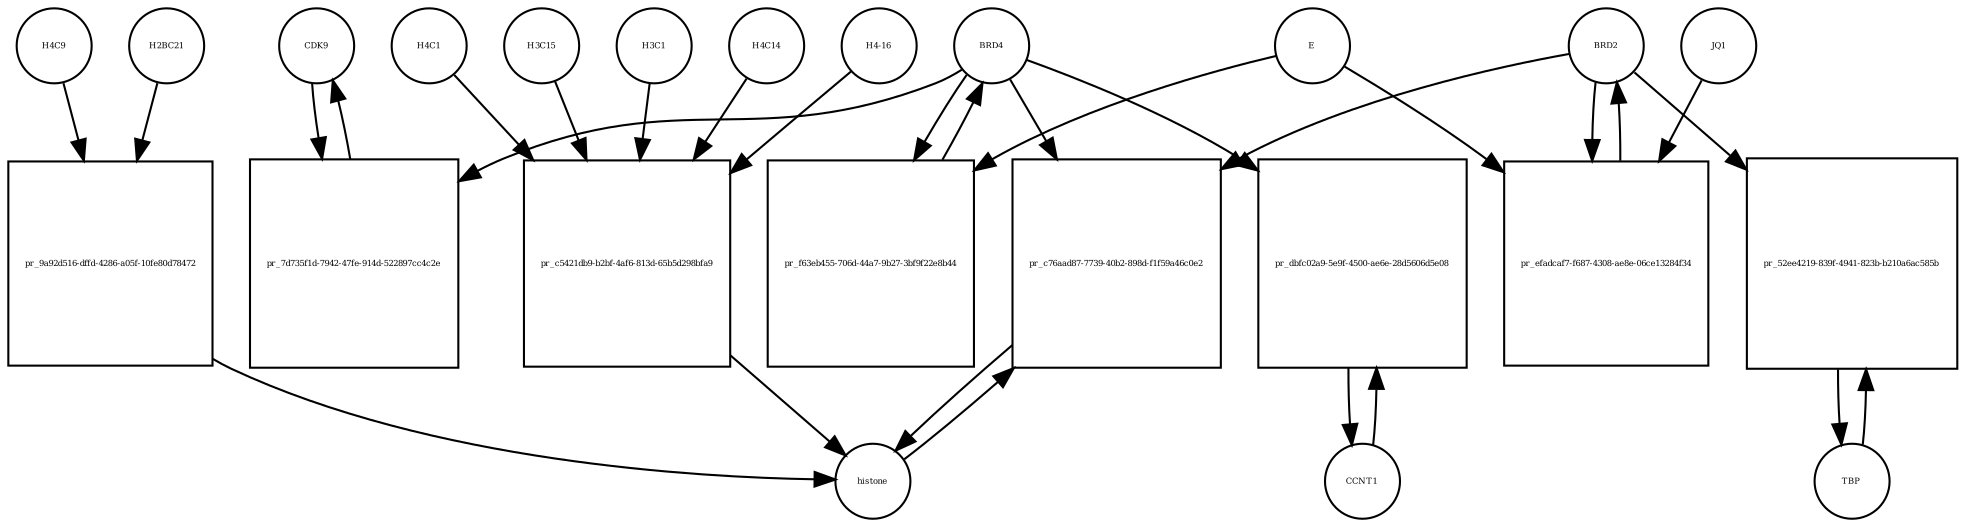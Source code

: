 strict digraph  {
CDK9 [annotation="", bipartite=0, cls=macromolecule, fontsize=4, label=CDK9, shape=circle];
"pr_7d735f1d-7942-47fe-914d-522897cc4c2e" [annotation="", bipartite=1, cls=process, fontsize=4, label="pr_7d735f1d-7942-47fe-914d-522897cc4c2e", shape=square];
BRD4 [annotation="", bipartite=0, cls=macromolecule, fontsize=4, label=BRD4, shape=circle];
CCNT1 [annotation="", bipartite=0, cls=macromolecule, fontsize=4, label=CCNT1, shape=circle];
"pr_dbfc02a9-5e9f-4500-ae6e-28d5606d5e08" [annotation="", bipartite=1, cls=process, fontsize=4, label="pr_dbfc02a9-5e9f-4500-ae6e-28d5606d5e08", shape=square];
histone [annotation="", bipartite=0, cls=complex, fontsize=4, label=histone, shape=circle];
"pr_c76aad87-7739-40b2-898d-f1f59a46c0e2" [annotation="", bipartite=1, cls=process, fontsize=4, label="pr_c76aad87-7739-40b2-898d-f1f59a46c0e2", shape=square];
BRD2 [annotation="", bipartite=0, cls=macromolecule, fontsize=4, label=BRD2, shape=circle];
"pr_f63eb455-706d-44a7-9b27-3bf9f22e8b44" [annotation="", bipartite=1, cls=process, fontsize=4, label="pr_f63eb455-706d-44a7-9b27-3bf9f22e8b44", shape=square];
E [annotation=urn_miriam_ncbiprotein_BCD58755, bipartite=0, cls=macromolecule, fontsize=4, label=E, shape=circle];
H4C14 [annotation="", bipartite=0, cls=macromolecule, fontsize=4, label=H4C14, shape=circle];
"pr_c5421db9-b2bf-4af6-813d-65b5d298bfa9" [annotation="", bipartite=1, cls=process, fontsize=4, label="pr_c5421db9-b2bf-4af6-813d-65b5d298bfa9", shape=square];
"H4-16" [annotation="", bipartite=0, cls=macromolecule, fontsize=4, label="H4-16", shape=circle];
H4C1 [annotation="", bipartite=0, cls=macromolecule, fontsize=4, label=H4C1, shape=circle];
H3C15 [annotation="", bipartite=0, cls=macromolecule, fontsize=4, label=H3C15, shape=circle];
H3C1 [annotation="", bipartite=0, cls=macromolecule, fontsize=4, label=H3C1, shape=circle];
"pr_efadcaf7-f687-4308-ae8e-06ce13284f34" [annotation="", bipartite=1, cls=process, fontsize=4, label="pr_efadcaf7-f687-4308-ae8e-06ce13284f34", shape=square];
JQ1 [annotation="", bipartite=0, cls=macromolecule, fontsize=4, label=JQ1, shape=circle];
TBP [annotation="", bipartite=0, cls=macromolecule, fontsize=4, label=TBP, shape=circle];
"pr_52ee4219-839f-4941-823b-b210a6ac585b" [annotation="", bipartite=1, cls=process, fontsize=4, label="pr_52ee4219-839f-4941-823b-b210a6ac585b", shape=square];
H4C9 [annotation="", bipartite=0, cls=macromolecule, fontsize=4, label=H4C9, shape=circle];
"pr_9a92d516-dffd-4286-a05f-10fe80d78472" [annotation="", bipartite=1, cls=process, fontsize=4, label="pr_9a92d516-dffd-4286-a05f-10fe80d78472", shape=square];
H2BC21 [annotation="", bipartite=0, cls=macromolecule, fontsize=4, label=H2BC21, shape=circle];
CDK9 -> "pr_7d735f1d-7942-47fe-914d-522897cc4c2e"  [annotation="", interaction_type=consumption];
"pr_7d735f1d-7942-47fe-914d-522897cc4c2e" -> CDK9  [annotation="", interaction_type=production];
BRD4 -> "pr_7d735f1d-7942-47fe-914d-522897cc4c2e"  [annotation=urn_miriam_taxonomy_10090, interaction_type=catalysis];
BRD4 -> "pr_dbfc02a9-5e9f-4500-ae6e-28d5606d5e08"  [annotation="", interaction_type=catalysis];
BRD4 -> "pr_c76aad87-7739-40b2-898d-f1f59a46c0e2"  [annotation="urn_miriam_doi_10.1038%2Fnsmb.3228.|urn_miriam_doi_10.1016%2Fj.molcel.2008.01.018", interaction_type=catalysis];
BRD4 -> "pr_f63eb455-706d-44a7-9b27-3bf9f22e8b44"  [annotation="", interaction_type=consumption];
CCNT1 -> "pr_dbfc02a9-5e9f-4500-ae6e-28d5606d5e08"  [annotation="", interaction_type=consumption];
"pr_dbfc02a9-5e9f-4500-ae6e-28d5606d5e08" -> CCNT1  [annotation="", interaction_type=production];
histone -> "pr_c76aad87-7739-40b2-898d-f1f59a46c0e2"  [annotation="", interaction_type=consumption];
"pr_c76aad87-7739-40b2-898d-f1f59a46c0e2" -> histone  [annotation="", interaction_type=production];
BRD2 -> "pr_c76aad87-7739-40b2-898d-f1f59a46c0e2"  [annotation="urn_miriam_doi_10.1038%2Fnsmb.3228.|urn_miriam_doi_10.1016%2Fj.molcel.2008.01.018", interaction_type=catalysis];
BRD2 -> "pr_efadcaf7-f687-4308-ae8e-06ce13284f34"  [annotation="", interaction_type=consumption];
BRD2 -> "pr_52ee4219-839f-4941-823b-b210a6ac585b"  [annotation="urn_miriam_doi_10.1007%2Fs11010-006-9223-6", interaction_type=catalysis];
"pr_f63eb455-706d-44a7-9b27-3bf9f22e8b44" -> BRD4  [annotation="", interaction_type=production];
E -> "pr_f63eb455-706d-44a7-9b27-3bf9f22e8b44"  [annotation="urn_miriam_doi_10.1038%2Fs41586-020-2286-9", interaction_type=inhibition];
E -> "pr_efadcaf7-f687-4308-ae8e-06ce13284f34"  [annotation="urn_miriam_doi_10.1038%2Fs41586-020-2286-9|urn_miriam_doi_10.1080%2F15592294.2018.1469891", interaction_type=inhibition];
H4C14 -> "pr_c5421db9-b2bf-4af6-813d-65b5d298bfa9"  [annotation="", interaction_type=consumption];
"pr_c5421db9-b2bf-4af6-813d-65b5d298bfa9" -> histone  [annotation="", interaction_type=production];
"H4-16" -> "pr_c5421db9-b2bf-4af6-813d-65b5d298bfa9"  [annotation="", interaction_type=consumption];
H4C1 -> "pr_c5421db9-b2bf-4af6-813d-65b5d298bfa9"  [annotation="", interaction_type=consumption];
H3C15 -> "pr_c5421db9-b2bf-4af6-813d-65b5d298bfa9"  [annotation="", interaction_type=consumption];
H3C1 -> "pr_c5421db9-b2bf-4af6-813d-65b5d298bfa9"  [annotation="", interaction_type=consumption];
"pr_efadcaf7-f687-4308-ae8e-06ce13284f34" -> BRD2  [annotation="", interaction_type=production];
JQ1 -> "pr_efadcaf7-f687-4308-ae8e-06ce13284f34"  [annotation="urn_miriam_doi_10.1038%2Fs41586-020-2286-9|urn_miriam_doi_10.1080%2F15592294.2018.1469891", interaction_type=inhibition];
TBP -> "pr_52ee4219-839f-4941-823b-b210a6ac585b"  [annotation="", interaction_type=consumption];
"pr_52ee4219-839f-4941-823b-b210a6ac585b" -> TBP  [annotation="", interaction_type=production];
H4C9 -> "pr_9a92d516-dffd-4286-a05f-10fe80d78472"  [annotation="", interaction_type=consumption];
"pr_9a92d516-dffd-4286-a05f-10fe80d78472" -> histone  [annotation="", interaction_type=production];
H2BC21 -> "pr_9a92d516-dffd-4286-a05f-10fe80d78472"  [annotation="", interaction_type=consumption];
}
